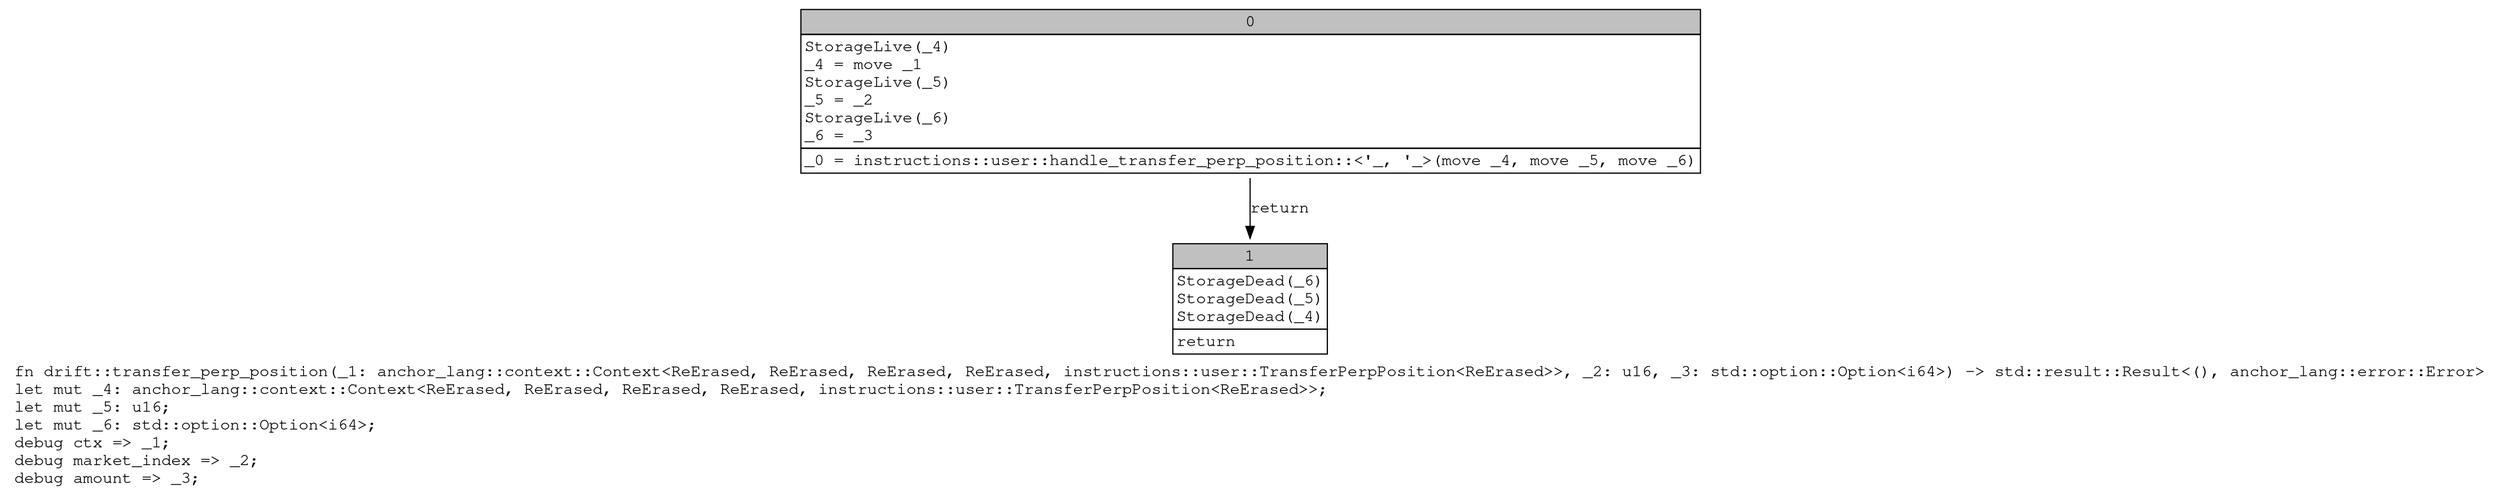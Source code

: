 digraph Mir_0_19809 {
    graph [fontname="Courier, monospace"];
    node [fontname="Courier, monospace"];
    edge [fontname="Courier, monospace"];
    label=<fn drift::transfer_perp_position(_1: anchor_lang::context::Context&lt;ReErased, ReErased, ReErased, ReErased, instructions::user::TransferPerpPosition&lt;ReErased&gt;&gt;, _2: u16, _3: std::option::Option&lt;i64&gt;) -&gt; std::result::Result&lt;(), anchor_lang::error::Error&gt;<br align="left"/>let mut _4: anchor_lang::context::Context&lt;ReErased, ReErased, ReErased, ReErased, instructions::user::TransferPerpPosition&lt;ReErased&gt;&gt;;<br align="left"/>let mut _5: u16;<br align="left"/>let mut _6: std::option::Option&lt;i64&gt;;<br align="left"/>debug ctx =&gt; _1;<br align="left"/>debug market_index =&gt; _2;<br align="left"/>debug amount =&gt; _3;<br align="left"/>>;
    bb0__0_19809 [shape="none", label=<<table border="0" cellborder="1" cellspacing="0"><tr><td bgcolor="gray" align="center" colspan="1">0</td></tr><tr><td align="left" balign="left">StorageLive(_4)<br/>_4 = move _1<br/>StorageLive(_5)<br/>_5 = _2<br/>StorageLive(_6)<br/>_6 = _3<br/></td></tr><tr><td align="left">_0 = instructions::user::handle_transfer_perp_position::&lt;'_, '_&gt;(move _4, move _5, move _6)</td></tr></table>>];
    bb1__0_19809 [shape="none", label=<<table border="0" cellborder="1" cellspacing="0"><tr><td bgcolor="gray" align="center" colspan="1">1</td></tr><tr><td align="left" balign="left">StorageDead(_6)<br/>StorageDead(_5)<br/>StorageDead(_4)<br/></td></tr><tr><td align="left">return</td></tr></table>>];
    bb0__0_19809 -> bb1__0_19809 [label="return"];
}
